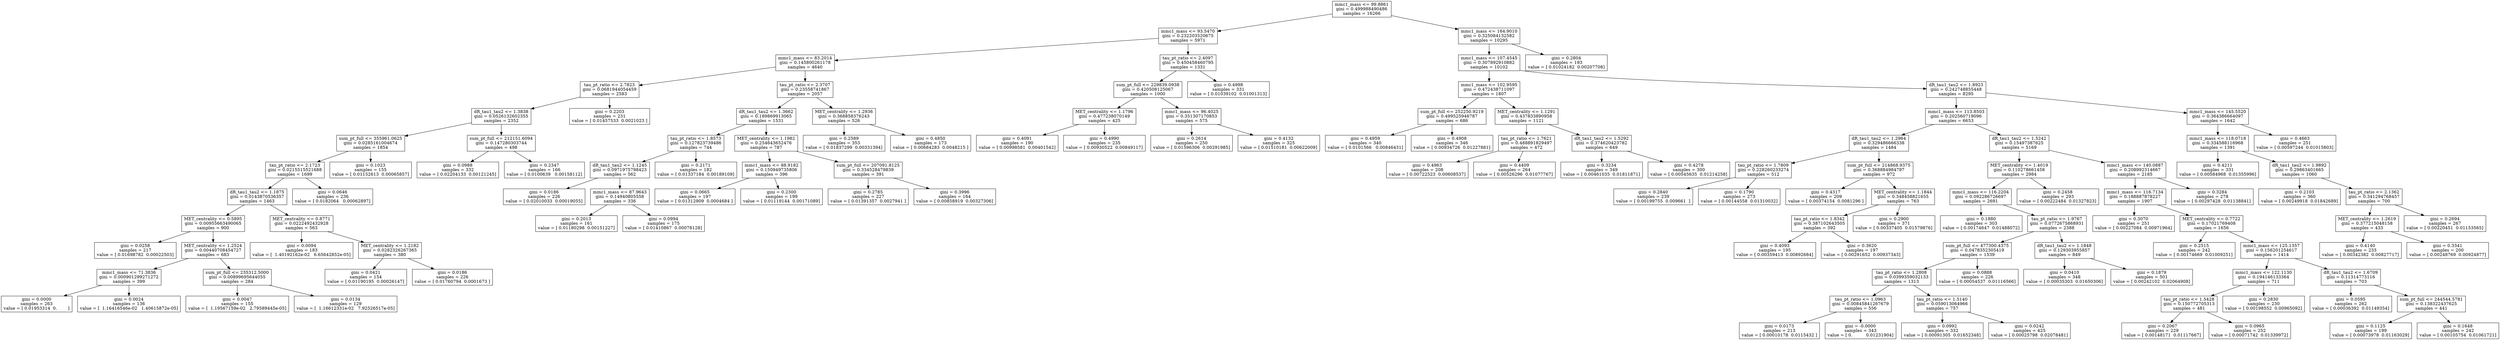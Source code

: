 digraph Tree {
0 [label="mmc1_mass <= 99.8861\ngini = 0.499988490486\nsamples = 16266", shape="box"] ;
1 [label="mmc1_mass <= 93.5470\ngini = 0.232203520675\nsamples = 5971", shape="box"] ;
0 -> 1 ;
2 [label="mmc1_mass <= 83.2014\ngini = 0.145800261178\nsamples = 4640", shape="box"] ;
1 -> 2 ;
3 [label="tau_pt_ratio <= 2.7823\ngini = 0.0681944054459\nsamples = 2583", shape="box"] ;
2 -> 3 ;
4 [label="dR_tau1_tau2 <= 1.3838\ngini = 0.0526132602355\nsamples = 2352", shape="box"] ;
3 -> 4 ;
5 [label="sum_pt_full <= 355961.0625\ngini = 0.0285161004674\nsamples = 1854", shape="box"] ;
4 -> 5 ;
6 [label="tau_pt_ratio <= 2.1723\ngini = 0.0215515521688\nsamples = 1699", shape="box"] ;
5 -> 6 ;
7 [label="dR_tau1_tau2 <= 1.1875\ngini = 0.0143870536357\nsamples = 1463", shape="box"] ;
6 -> 7 ;
8 [label="MET_centrality <= 0.5895\ngini = 0.00955663490065\nsamples = 900", shape="box"] ;
7 -> 8 ;
9 [label="gini = 0.0258\nsamples = 217\nvalue = [ 0.01698782  0.00022503]", shape="box"] ;
8 -> 9 ;
10 [label="MET_centrality <= 1.2524\ngini = 0.00440708454727\nsamples = 683", shape="box"] ;
8 -> 10 ;
11 [label="mmc1_mass <= 71.3836\ngini = 0.000901299271272\nsamples = 399", shape="box"] ;
10 -> 11 ;
12 [label="gini = 0.0000\nsamples = 263\nvalue = [ 0.01953314  0.        ]", shape="box"] ;
11 -> 12 ;
13 [label="gini = 0.0024\nsamples = 136\nvalue = [  1.16416546e-02   1.40615872e-05]", shape="box"] ;
11 -> 13 ;
14 [label="sum_pt_full <= 235312.5000\ngini = 0.00899695644055\nsamples = 284", shape="box"] ;
10 -> 14 ;
15 [label="gini = 0.0047\nsamples = 155\nvalue = [  1.19567159e-02   2.79589445e-05]", shape="box"] ;
14 -> 15 ;
16 [label="gini = 0.0134\nsamples = 129\nvalue = [  1.16612331e-02   7.92526517e-05]", shape="box"] ;
14 -> 16 ;
17 [label="MET_centrality <= 0.8771\ngini = 0.0222492432928\nsamples = 563", shape="box"] ;
7 -> 17 ;
18 [label="gini = 0.0094\nsamples = 183\nvalue = [  1.40192162e-02   6.65642852e-05]", shape="box"] ;
17 -> 18 ;
19 [label="MET_centrality <= 1.2182\ngini = 0.0282326267365\nsamples = 380", shape="box"] ;
17 -> 19 ;
20 [label="gini = 0.0421\nsamples = 154\nvalue = [ 0.01190195  0.00026147]", shape="box"] ;
19 -> 20 ;
21 [label="gini = 0.0186\nsamples = 226\nvalue = [ 0.01760794  0.0001673 ]", shape="box"] ;
19 -> 21 ;
22 [label="gini = 0.0646\nsamples = 236\nvalue = [ 0.0182064   0.00062897]", shape="box"] ;
6 -> 22 ;
23 [label="gini = 0.1023\nsamples = 155\nvalue = [ 0.01152613  0.00065857]", shape="box"] ;
5 -> 23 ;
24 [label="sum_pt_full <= 212151.6094\ngini = 0.147280303744\nsamples = 498", shape="box"] ;
4 -> 24 ;
25 [label="gini = 0.0988\nsamples = 332\nvalue = [ 0.02204133  0.00121245]", shape="box"] ;
24 -> 25 ;
26 [label="gini = 0.2347\nsamples = 166\nvalue = [ 0.0100639   0.00158112]", shape="box"] ;
24 -> 26 ;
27 [label="gini = 0.2203\nsamples = 231\nvalue = [ 0.01457533  0.0021023 ]", shape="box"] ;
3 -> 27 ;
28 [label="tau_pt_ratio <= 2.3707\ngini = 0.23558741867\nsamples = 2057", shape="box"] ;
2 -> 28 ;
29 [label="dR_tau1_tau2 <= 1.3662\ngini = 0.189869913065\nsamples = 1531", shape="box"] ;
28 -> 29 ;
30 [label="tau_pt_ratio <= 1.8573\ngini = 0.127823739486\nsamples = 744", shape="box"] ;
29 -> 30 ;
31 [label="dR_tau1_tau2 <= 1.1245\ngini = 0.0971975798423\nsamples = 562", shape="box"] ;
30 -> 31 ;
32 [label="gini = 0.0186\nsamples = 226\nvalue = [ 0.02010033  0.00019055]", shape="box"] ;
31 -> 32 ;
33 [label="mmc1_mass <= 87.9643\ngini = 0.14940805558\nsamples = 336", shape="box"] ;
31 -> 33 ;
34 [label="gini = 0.2013\nsamples = 161\nvalue = [ 0.01180298  0.00151227]", shape="box"] ;
33 -> 34 ;
35 [label="gini = 0.0994\nsamples = 175\nvalue = [ 0.01410867  0.00078128]", shape="box"] ;
33 -> 35 ;
36 [label="gini = 0.2171\nsamples = 182\nvalue = [ 0.01337184  0.00189109]", shape="box"] ;
30 -> 36 ;
37 [label="MET_centrality <= 1.1982\ngini = 0.254643652476\nsamples = 787", shape="box"] ;
29 -> 37 ;
38 [label="mmc1_mass <= 88.9182\ngini = 0.150949735806\nsamples = 396", shape="box"] ;
37 -> 38 ;
39 [label="gini = 0.0665\nsamples = 197\nvalue = [ 0.01312909  0.0004684 ]", shape="box"] ;
38 -> 39 ;
40 [label="gini = 0.2300\nsamples = 199\nvalue = [ 0.01119144  0.00171089]", shape="box"] ;
38 -> 40 ;
41 [label="sum_pt_full <= 207091.8125\ngini = 0.334528479839\nsamples = 391", shape="box"] ;
37 -> 41 ;
42 [label="gini = 0.2785\nsamples = 227\nvalue = [ 0.01391357  0.0027941 ]", shape="box"] ;
41 -> 42 ;
43 [label="gini = 0.3996\nsamples = 164\nvalue = [ 0.00858919  0.00327306]", shape="box"] ;
41 -> 43 ;
44 [label="MET_centrality <= 1.2936\ngini = 0.368858376243\nsamples = 526", shape="box"] ;
28 -> 44 ;
45 [label="gini = 0.2589\nsamples = 353\nvalue = [ 0.01837299  0.00331394]", shape="box"] ;
44 -> 45 ;
46 [label="gini = 0.4850\nsamples = 173\nvalue = [ 0.00684283  0.0048215 ]", shape="box"] ;
44 -> 46 ;
47 [label="tau_pt_ratio <= 2.4097\ngini = 0.450458460795\nsamples = 1331", shape="box"] ;
1 -> 47 ;
48 [label="sum_pt_full <= 229839.0938\ngini = 0.420508125067\nsamples = 1000", shape="box"] ;
47 -> 48 ;
49 [label="MET_centrality <= 1.1796\ngini = 0.477238070149\nsamples = 425", shape="box"] ;
48 -> 49 ;
50 [label="gini = 0.4091\nsamples = 190\nvalue = [ 0.00998581  0.00401542]", shape="box"] ;
49 -> 50 ;
51 [label="gini = 0.4990\nsamples = 235\nvalue = [ 0.00930522  0.00849117]", shape="box"] ;
49 -> 51 ;
52 [label="mmc1_mass <= 96.4025\ngini = 0.351307170853\nsamples = 575", shape="box"] ;
48 -> 52 ;
53 [label="gini = 0.2614\nsamples = 250\nvalue = [ 0.01596306  0.00291985]", shape="box"] ;
52 -> 53 ;
54 [label="gini = 0.4132\nsamples = 325\nvalue = [ 0.01510181  0.00622009]", shape="box"] ;
52 -> 54 ;
55 [label="gini = 0.4998\nsamples = 331\nvalue = [ 0.01039102  0.01001313]", shape="box"] ;
47 -> 55 ;
56 [label="mmc1_mass <= 164.9010\ngini = 0.325084132582\nsamples = 10295", shape="box"] ;
0 -> 56 ;
57 [label="mmc1_mass <= 107.4545\ngini = 0.307892910882\nsamples = 10102", shape="box"] ;
56 -> 57 ;
58 [label="mmc1_mass <= 102.9595\ngini = 0.472438711097\nsamples = 1807", shape="box"] ;
57 -> 58 ;
59 [label="sum_pt_full <= 252250.9219\ngini = 0.499525946787\nsamples = 686", shape="box"] ;
58 -> 59 ;
60 [label="gini = 0.4959\nsamples = 340\nvalue = [ 0.0101566   0.00846431]", shape="box"] ;
59 -> 60 ;
61 [label="gini = 0.4908\nsamples = 346\nvalue = [ 0.00934726  0.01227881]", shape="box"] ;
59 -> 61 ;
62 [label="MET_centrality <= 1.1291\ngini = 0.437833890958\nsamples = 1121", shape="box"] ;
58 -> 62 ;
63 [label="tau_pt_ratio <= 1.7621\ngini = 0.488891829497\nsamples = 472", shape="box"] ;
62 -> 63 ;
64 [label="gini = 0.4963\nsamples = 208\nvalue = [ 0.00722523  0.00608537]", shape="box"] ;
63 -> 64 ;
65 [label="gini = 0.4409\nsamples = 264\nvalue = [ 0.00526296  0.01077767]", shape="box"] ;
63 -> 65 ;
66 [label="dR_tau1_tau2 <= 1.5292\ngini = 0.374620423782\nsamples = 649", shape="box"] ;
62 -> 66 ;
67 [label="gini = 0.3234\nsamples = 349\nvalue = [ 0.00461035  0.01811871]", shape="box"] ;
66 -> 67 ;
68 [label="gini = 0.4278\nsamples = 300\nvalue = [ 0.00545635  0.01214258]", shape="box"] ;
66 -> 68 ;
69 [label="dR_tau1_tau2 <= 1.8923\ngini = 0.242748855448\nsamples = 8295", shape="box"] ;
57 -> 69 ;
70 [label="mmc1_mass <= 113.8503\ngini = 0.202560719096\nsamples = 6653", shape="box"] ;
69 -> 70 ;
71 [label="dR_tau1_tau2 <= 1.2964\ngini = 0.329486666338\nsamples = 1484", shape="box"] ;
70 -> 71 ;
72 [label="tau_pt_ratio <= 1.7809\ngini = 0.228260233274\nsamples = 512", shape="box"] ;
71 -> 72 ;
73 [label="gini = 0.2840\nsamples = 239\nvalue = [ 0.00199755  0.009661  ]", shape="box"] ;
72 -> 73 ;
74 [label="gini = 0.1790\nsamples = 273\nvalue = [ 0.00144558  0.01310032]", shape="box"] ;
72 -> 74 ;
75 [label="sum_pt_full <= 214868.9375\ngini = 0.368884984797\nsamples = 972", shape="box"] ;
71 -> 75 ;
76 [label="gini = 0.4317\nsamples = 209\nvalue = [ 0.00374154  0.0081296 ]", shape="box"] ;
75 -> 76 ;
77 [label="MET_centrality <= 1.1844\ngini = 0.348458821655\nsamples = 763", shape="box"] ;
75 -> 77 ;
78 [label="tau_pt_ratio <= 1.8342\ngini = 0.387102643505\nsamples = 392", shape="box"] ;
77 -> 78 ;
79 [label="gini = 0.4093\nsamples = 195\nvalue = [ 0.00359413  0.00892684]", shape="box"] ;
78 -> 79 ;
80 [label="gini = 0.3620\nsamples = 197\nvalue = [ 0.00291652  0.00937343]", shape="box"] ;
78 -> 80 ;
81 [label="gini = 0.2900\nsamples = 371\nvalue = [ 0.00337405  0.01579876]", shape="box"] ;
77 -> 81 ;
82 [label="dR_tau1_tau2 <= 1.5242\ngini = 0.15497387625\nsamples = 5169", shape="box"] ;
70 -> 82 ;
83 [label="MET_centrality <= 1.4019\ngini = 0.110278661458\nsamples = 2984", shape="box"] ;
82 -> 83 ;
84 [label="mmc1_mass <= 116.2204\ngini = 0.092286726697\nsamples = 2691", shape="box"] ;
83 -> 84 ;
85 [label="gini = 0.1880\nsamples = 303\nvalue = [ 0.00174647  0.01488072]", shape="box"] ;
84 -> 85 ;
86 [label="tau_pt_ratio <= 1.9767\ngini = 0.0772675868931\nsamples = 2388", shape="box"] ;
84 -> 86 ;
87 [label="sum_pt_full <= 477300.4375\ngini = 0.0478352305419\nsamples = 1539", shape="box"] ;
86 -> 87 ;
88 [label="tau_pt_ratio <= 1.2808\ngini = 0.0399359032133\nsamples = 1313", shape="box"] ;
87 -> 88 ;
89 [label="tau_pt_ratio <= 1.0963\ngini = 0.00845841267679\nsamples = 556", shape="box"] ;
88 -> 89 ;
90 [label="gini = 0.0173\nsamples = 213\nvalue = [ 0.00010178  0.0115432 ]", shape="box"] ;
89 -> 90 ;
91 [label="gini = -0.0000\nsamples = 343\nvalue = [ 0.          0.01231904]", shape="box"] ;
89 -> 91 ;
92 [label="tau_pt_ratio <= 1.5140\ngini = 0.059013064966\nsamples = 757", shape="box"] ;
88 -> 92 ;
93 [label="gini = 0.0992\nsamples = 332\nvalue = [ 0.00091305  0.01652348]", shape="box"] ;
92 -> 93 ;
94 [label="gini = 0.0242\nsamples = 425\nvalue = [ 0.00025798  0.02078481]", shape="box"] ;
92 -> 94 ;
95 [label="gini = 0.0888\nsamples = 226\nvalue = [ 0.00054537  0.01116566]", shape="box"] ;
87 -> 95 ;
96 [label="dR_tau1_tau2 <= 1.1848\ngini = 0.129303955857\nsamples = 849", shape="box"] ;
86 -> 96 ;
97 [label="gini = 0.0410\nsamples = 348\nvalue = [ 0.00035303  0.01650306]", shape="box"] ;
96 -> 97 ;
98 [label="gini = 0.1879\nsamples = 501\nvalue = [ 0.00242102  0.02064908]", shape="box"] ;
96 -> 98 ;
99 [label="gini = 0.2458\nsamples = 293\nvalue = [ 0.00222484  0.01327823]", shape="box"] ;
83 -> 99 ;
100 [label="mmc1_mass <= 140.0887\ngini = 0.208992314667\nsamples = 2185", shape="box"] ;
82 -> 100 ;
101 [label="mmc1_mass <= 116.7134\ngini = 0.188887878227\nsamples = 1907", shape="box"] ;
100 -> 101 ;
102 [label="gini = 0.3070\nsamples = 251\nvalue = [ 0.00227084  0.00971964]", shape="box"] ;
101 -> 102 ;
103 [label="MET_centrality <= 0.7722\ngini = 0.17021769408\nsamples = 1656", shape="box"] ;
101 -> 103 ;
104 [label="gini = 0.2515\nsamples = 242\nvalue = [ 0.00174669  0.01009251]", shape="box"] ;
103 -> 104 ;
105 [label="mmc1_mass <= 125.1357\ngini = 0.156201254617\nsamples = 1414", shape="box"] ;
103 -> 105 ;
106 [label="mmc1_mass <= 122.1130\ngini = 0.194146133364\nsamples = 711", shape="box"] ;
105 -> 106 ;
107 [label="tau_pt_ratio <= 1.5428\ngini = 0.150772705313\nsamples = 481", shape="box"] ;
106 -> 107 ;
108 [label="gini = 0.2067\nsamples = 229\nvalue = [ 0.00148171  0.01117667]", shape="box"] ;
107 -> 108 ;
109 [label="gini = 0.0965\nsamples = 252\nvalue = [ 0.00071742  0.01339972]", shape="box"] ;
107 -> 109 ;
110 [label="gini = 0.2830\nsamples = 230\nvalue = [ 0.00198552  0.00965092]", shape="box"] ;
106 -> 110 ;
111 [label="dR_tau1_tau2 <= 1.6709\ngini = 0.11314773116\nsamples = 703", shape="box"] ;
105 -> 111 ;
112 [label="gini = 0.0595\nsamples = 262\nvalue = [ 0.00036392  0.01149354]", shape="box"] ;
111 -> 112 ;
113 [label="sum_pt_full <= 244544.5781\ngini = 0.138322437625\nsamples = 441", shape="box"] ;
111 -> 113 ;
114 [label="gini = 0.1125\nsamples = 199\nvalue = [ 0.00073978  0.01163029]", shape="box"] ;
113 -> 114 ;
115 [label="gini = 0.1648\nsamples = 242\nvalue = [ 0.00105754  0.01061721]", shape="box"] ;
113 -> 115 ;
116 [label="gini = 0.3284\nsamples = 278\nvalue = [ 0.00297428  0.01138841]", shape="box"] ;
100 -> 116 ;
117 [label="mmc1_mass <= 145.5520\ngini = 0.364386664097\nsamples = 1642", shape="box"] ;
69 -> 117 ;
118 [label="mmc1_mass <= 118.0718\ngini = 0.334588116968\nsamples = 1391", shape="box"] ;
117 -> 118 ;
119 [label="gini = 0.4211\nsamples = 331\nvalue = [ 0.00584968  0.01355996]", shape="box"] ;
118 -> 119 ;
120 [label="dR_tau1_tau2 <= 1.9892\ngini = 0.29863401665\nsamples = 1060", shape="box"] ;
118 -> 120 ;
121 [label="gini = 0.2103\nsamples = 360\nvalue = [ 0.00249918  0.01842689]", shape="box"] ;
120 -> 121 ;
122 [label="tau_pt_ratio <= 2.1362\ngini = 0.341294768457\nsamples = 700", shape="box"] ;
120 -> 122 ;
123 [label="MET_centrality <= 1.2619\ngini = 0.377215048158\nsamples = 433", shape="box"] ;
122 -> 123 ;
124 [label="gini = 0.4140\nsamples = 233\nvalue = [ 0.00342382  0.00827717]", shape="box"] ;
123 -> 124 ;
125 [label="gini = 0.3341\nsamples = 200\nvalue = [ 0.00248769  0.00924877]", shape="box"] ;
123 -> 125 ;
126 [label="gini = 0.2694\nsamples = 267\nvalue = [ 0.00220451  0.01153565]", shape="box"] ;
122 -> 126 ;
127 [label="gini = 0.4663\nsamples = 251\nvalue = [ 0.00597244  0.01015803]", shape="box"] ;
117 -> 127 ;
128 [label="gini = 0.2804\nsamples = 193\nvalue = [ 0.01024182  0.00207708]", shape="box"] ;
56 -> 128 ;
}
